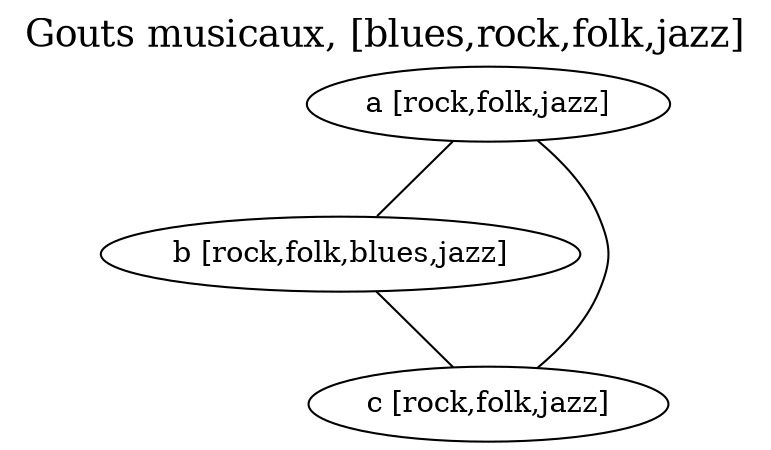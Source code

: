 Graph {
  labelloc=top;
  fontsize=18;
  label="Gouts musicaux, [blues,rock,folk,jazz]";
  a [label="a [rock,folk,jazz]"];
  b [label="b [rock,folk,blues,jazz]"];
  c [label="c [rock,folk,jazz]"];
  a -- b;
  a -- c;
  b -- c;
}
